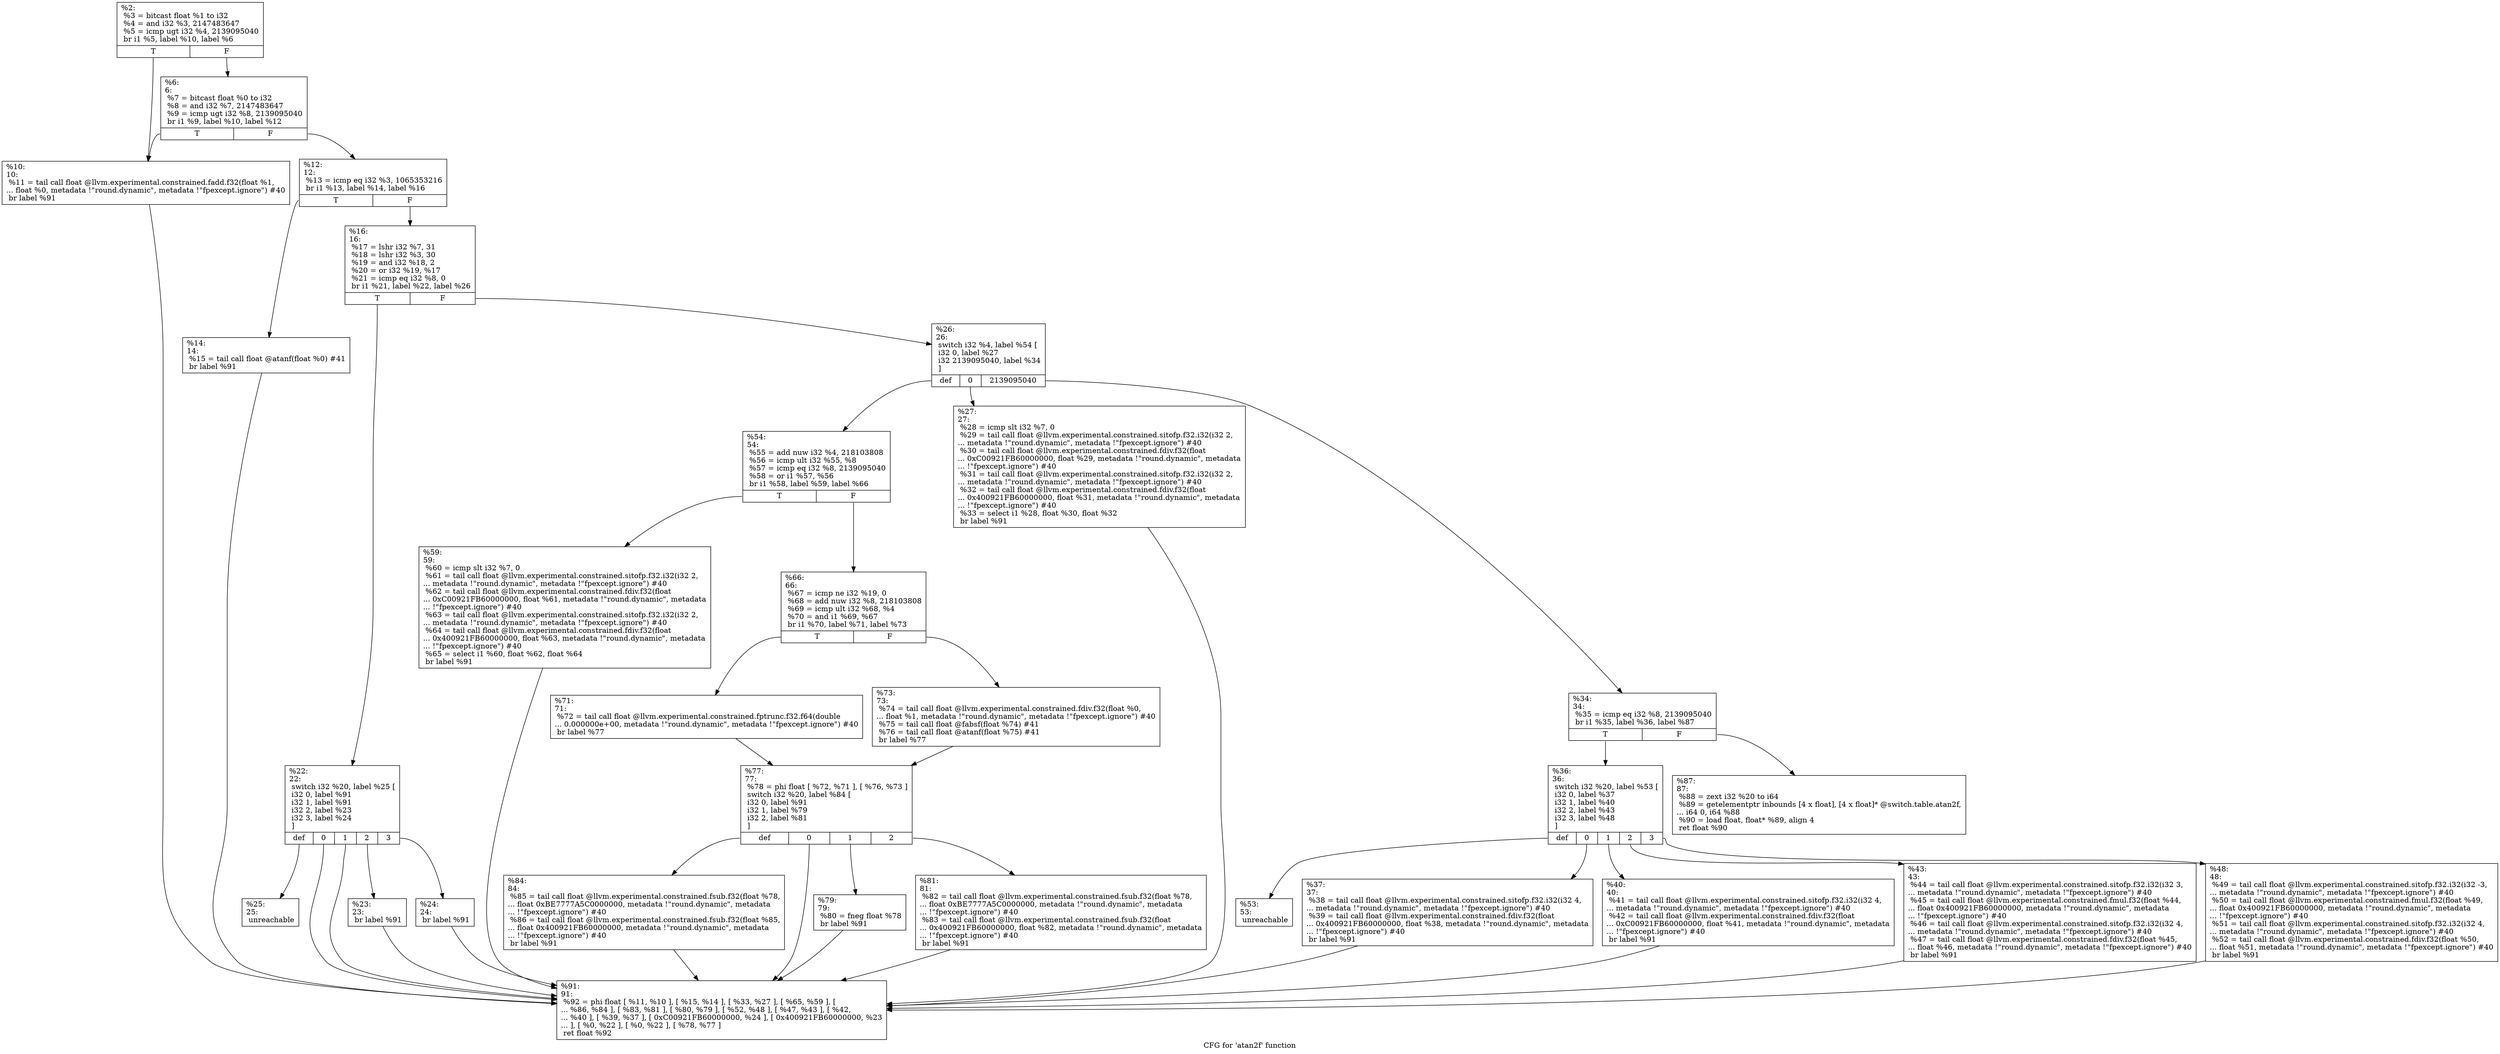 digraph "CFG for 'atan2f' function" {
	label="CFG for 'atan2f' function";

	Node0x1c25770 [shape=record,label="{%2:\l  %3 = bitcast float %1 to i32\l  %4 = and i32 %3, 2147483647\l  %5 = icmp ugt i32 %4, 2139095040\l  br i1 %5, label %10, label %6\l|{<s0>T|<s1>F}}"];
	Node0x1c25770:s0 -> Node0x1c25810;
	Node0x1c25770:s1 -> Node0x1c257c0;
	Node0x1c257c0 [shape=record,label="{%6:\l6:                                                \l  %7 = bitcast float %0 to i32\l  %8 = and i32 %7, 2147483647\l  %9 = icmp ugt i32 %8, 2139095040\l  br i1 %9, label %10, label %12\l|{<s0>T|<s1>F}}"];
	Node0x1c257c0:s0 -> Node0x1c25810;
	Node0x1c257c0:s1 -> Node0x1c25860;
	Node0x1c25810 [shape=record,label="{%10:\l10:                                               \l  %11 = tail call float @llvm.experimental.constrained.fadd.f32(float %1,\l... float %0, metadata !\"round.dynamic\", metadata !\"fpexcept.ignore\") #40\l  br label %91\l}"];
	Node0x1c25810 -> Node0x1c26080;
	Node0x1c25860 [shape=record,label="{%12:\l12:                                               \l  %13 = icmp eq i32 %3, 1065353216\l  br i1 %13, label %14, label %16\l|{<s0>T|<s1>F}}"];
	Node0x1c25860:s0 -> Node0x1c258b0;
	Node0x1c25860:s1 -> Node0x1c25900;
	Node0x1c258b0 [shape=record,label="{%14:\l14:                                               \l  %15 = tail call float @atanf(float %0) #41\l  br label %91\l}"];
	Node0x1c258b0 -> Node0x1c26080;
	Node0x1c25900 [shape=record,label="{%16:\l16:                                               \l  %17 = lshr i32 %7, 31\l  %18 = lshr i32 %3, 30\l  %19 = and i32 %18, 2\l  %20 = or i32 %19, %17\l  %21 = icmp eq i32 %8, 0\l  br i1 %21, label %22, label %26\l|{<s0>T|<s1>F}}"];
	Node0x1c25900:s0 -> Node0x1c25950;
	Node0x1c25900:s1 -> Node0x1c25a90;
	Node0x1c25950 [shape=record,label="{%22:\l22:                                               \l  switch i32 %20, label %25 [\l    i32 0, label %91\l    i32 1, label %91\l    i32 2, label %23\l    i32 3, label %24\l  ]\l|{<s0>def|<s1>0|<s2>1|<s3>2|<s4>3}}"];
	Node0x1c25950:s0 -> Node0x1c25a40;
	Node0x1c25950:s1 -> Node0x1c26080;
	Node0x1c25950:s2 -> Node0x1c26080;
	Node0x1c25950:s3 -> Node0x1c259a0;
	Node0x1c25950:s4 -> Node0x1c259f0;
	Node0x1c259a0 [shape=record,label="{%23:\l23:                                               \l  br label %91\l}"];
	Node0x1c259a0 -> Node0x1c26080;
	Node0x1c259f0 [shape=record,label="{%24:\l24:                                               \l  br label %91\l}"];
	Node0x1c259f0 -> Node0x1c26080;
	Node0x1c25a40 [shape=record,label="{%25:\l25:                                               \l  unreachable\l}"];
	Node0x1c25a90 [shape=record,label="{%26:\l26:                                               \l  switch i32 %4, label %54 [\l    i32 0, label %27\l    i32 2139095040, label %34\l  ]\l|{<s0>def|<s1>0|<s2>2139095040}}"];
	Node0x1c25a90:s0 -> Node0x1c25d60;
	Node0x1c25a90:s1 -> Node0x1c25ae0;
	Node0x1c25a90:s2 -> Node0x1c25b30;
	Node0x1c25ae0 [shape=record,label="{%27:\l27:                                               \l  %28 = icmp slt i32 %7, 0\l  %29 = tail call float @llvm.experimental.constrained.sitofp.f32.i32(i32 2,\l... metadata !\"round.dynamic\", metadata !\"fpexcept.ignore\") #40\l  %30 = tail call float @llvm.experimental.constrained.fdiv.f32(float\l... 0xC00921FB60000000, float %29, metadata !\"round.dynamic\", metadata\l... !\"fpexcept.ignore\") #40\l  %31 = tail call float @llvm.experimental.constrained.sitofp.f32.i32(i32 2,\l... metadata !\"round.dynamic\", metadata !\"fpexcept.ignore\") #40\l  %32 = tail call float @llvm.experimental.constrained.fdiv.f32(float\l... 0x400921FB60000000, float %31, metadata !\"round.dynamic\", metadata\l... !\"fpexcept.ignore\") #40\l  %33 = select i1 %28, float %30, float %32\l  br label %91\l}"];
	Node0x1c25ae0 -> Node0x1c26080;
	Node0x1c25b30 [shape=record,label="{%34:\l34:                                               \l  %35 = icmp eq i32 %8, 2139095040\l  br i1 %35, label %36, label %87\l|{<s0>T|<s1>F}}"];
	Node0x1c25b30:s0 -> Node0x1c25b80;
	Node0x1c25b30:s1 -> Node0x1c26030;
	Node0x1c25b80 [shape=record,label="{%36:\l36:                                               \l  switch i32 %20, label %53 [\l    i32 0, label %37\l    i32 1, label %40\l    i32 2, label %43\l    i32 3, label %48\l  ]\l|{<s0>def|<s1>0|<s2>1|<s3>2|<s4>3}}"];
	Node0x1c25b80:s0 -> Node0x1c25d10;
	Node0x1c25b80:s1 -> Node0x1c25bd0;
	Node0x1c25b80:s2 -> Node0x1c25c20;
	Node0x1c25b80:s3 -> Node0x1c25c70;
	Node0x1c25b80:s4 -> Node0x1c25cc0;
	Node0x1c25bd0 [shape=record,label="{%37:\l37:                                               \l  %38 = tail call float @llvm.experimental.constrained.sitofp.f32.i32(i32 4,\l... metadata !\"round.dynamic\", metadata !\"fpexcept.ignore\") #40\l  %39 = tail call float @llvm.experimental.constrained.fdiv.f32(float\l... 0x400921FB60000000, float %38, metadata !\"round.dynamic\", metadata\l... !\"fpexcept.ignore\") #40\l  br label %91\l}"];
	Node0x1c25bd0 -> Node0x1c26080;
	Node0x1c25c20 [shape=record,label="{%40:\l40:                                               \l  %41 = tail call float @llvm.experimental.constrained.sitofp.f32.i32(i32 4,\l... metadata !\"round.dynamic\", metadata !\"fpexcept.ignore\") #40\l  %42 = tail call float @llvm.experimental.constrained.fdiv.f32(float\l... 0xC00921FB60000000, float %41, metadata !\"round.dynamic\", metadata\l... !\"fpexcept.ignore\") #40\l  br label %91\l}"];
	Node0x1c25c20 -> Node0x1c26080;
	Node0x1c25c70 [shape=record,label="{%43:\l43:                                               \l  %44 = tail call float @llvm.experimental.constrained.sitofp.f32.i32(i32 3,\l... metadata !\"round.dynamic\", metadata !\"fpexcept.ignore\") #40\l  %45 = tail call float @llvm.experimental.constrained.fmul.f32(float %44,\l... float 0x400921FB60000000, metadata !\"round.dynamic\", metadata\l... !\"fpexcept.ignore\") #40\l  %46 = tail call float @llvm.experimental.constrained.sitofp.f32.i32(i32 4,\l... metadata !\"round.dynamic\", metadata !\"fpexcept.ignore\") #40\l  %47 = tail call float @llvm.experimental.constrained.fdiv.f32(float %45,\l... float %46, metadata !\"round.dynamic\", metadata !\"fpexcept.ignore\") #40\l  br label %91\l}"];
	Node0x1c25c70 -> Node0x1c26080;
	Node0x1c25cc0 [shape=record,label="{%48:\l48:                                               \l  %49 = tail call float @llvm.experimental.constrained.sitofp.f32.i32(i32 -3,\l... metadata !\"round.dynamic\", metadata !\"fpexcept.ignore\") #40\l  %50 = tail call float @llvm.experimental.constrained.fmul.f32(float %49,\l... float 0x400921FB60000000, metadata !\"round.dynamic\", metadata\l... !\"fpexcept.ignore\") #40\l  %51 = tail call float @llvm.experimental.constrained.sitofp.f32.i32(i32 4,\l... metadata !\"round.dynamic\", metadata !\"fpexcept.ignore\") #40\l  %52 = tail call float @llvm.experimental.constrained.fdiv.f32(float %50,\l... float %51, metadata !\"round.dynamic\", metadata !\"fpexcept.ignore\") #40\l  br label %91\l}"];
	Node0x1c25cc0 -> Node0x1c26080;
	Node0x1c25d10 [shape=record,label="{%53:\l53:                                               \l  unreachable\l}"];
	Node0x1c25d60 [shape=record,label="{%54:\l54:                                               \l  %55 = add nuw i32 %4, 218103808\l  %56 = icmp ult i32 %55, %8\l  %57 = icmp eq i32 %8, 2139095040\l  %58 = or i1 %57, %56\l  br i1 %58, label %59, label %66\l|{<s0>T|<s1>F}}"];
	Node0x1c25d60:s0 -> Node0x1c25db0;
	Node0x1c25d60:s1 -> Node0x1c25e00;
	Node0x1c25db0 [shape=record,label="{%59:\l59:                                               \l  %60 = icmp slt i32 %7, 0\l  %61 = tail call float @llvm.experimental.constrained.sitofp.f32.i32(i32 2,\l... metadata !\"round.dynamic\", metadata !\"fpexcept.ignore\") #40\l  %62 = tail call float @llvm.experimental.constrained.fdiv.f32(float\l... 0xC00921FB60000000, float %61, metadata !\"round.dynamic\", metadata\l... !\"fpexcept.ignore\") #40\l  %63 = tail call float @llvm.experimental.constrained.sitofp.f32.i32(i32 2,\l... metadata !\"round.dynamic\", metadata !\"fpexcept.ignore\") #40\l  %64 = tail call float @llvm.experimental.constrained.fdiv.f32(float\l... 0x400921FB60000000, float %63, metadata !\"round.dynamic\", metadata\l... !\"fpexcept.ignore\") #40\l  %65 = select i1 %60, float %62, float %64\l  br label %91\l}"];
	Node0x1c25db0 -> Node0x1c26080;
	Node0x1c25e00 [shape=record,label="{%66:\l66:                                               \l  %67 = icmp ne i32 %19, 0\l  %68 = add nuw i32 %8, 218103808\l  %69 = icmp ult i32 %68, %4\l  %70 = and i1 %69, %67\l  br i1 %70, label %71, label %73\l|{<s0>T|<s1>F}}"];
	Node0x1c25e00:s0 -> Node0x1c25e50;
	Node0x1c25e00:s1 -> Node0x1c25ea0;
	Node0x1c25e50 [shape=record,label="{%71:\l71:                                               \l  %72 = tail call float @llvm.experimental.constrained.fptrunc.f32.f64(double\l... 0.000000e+00, metadata !\"round.dynamic\", metadata !\"fpexcept.ignore\") #40\l  br label %77\l}"];
	Node0x1c25e50 -> Node0x1c25ef0;
	Node0x1c25ea0 [shape=record,label="{%73:\l73:                                               \l  %74 = tail call float @llvm.experimental.constrained.fdiv.f32(float %0,\l... float %1, metadata !\"round.dynamic\", metadata !\"fpexcept.ignore\") #40\l  %75 = tail call float @fabsf(float %74) #41\l  %76 = tail call float @atanf(float %75) #41\l  br label %77\l}"];
	Node0x1c25ea0 -> Node0x1c25ef0;
	Node0x1c25ef0 [shape=record,label="{%77:\l77:                                               \l  %78 = phi float [ %72, %71 ], [ %76, %73 ]\l  switch i32 %20, label %84 [\l    i32 0, label %91\l    i32 1, label %79\l    i32 2, label %81\l  ]\l|{<s0>def|<s1>0|<s2>1|<s3>2}}"];
	Node0x1c25ef0:s0 -> Node0x1c25fe0;
	Node0x1c25ef0:s1 -> Node0x1c26080;
	Node0x1c25ef0:s2 -> Node0x1c25f40;
	Node0x1c25ef0:s3 -> Node0x1c25f90;
	Node0x1c25f40 [shape=record,label="{%79:\l79:                                               \l  %80 = fneg float %78\l  br label %91\l}"];
	Node0x1c25f40 -> Node0x1c26080;
	Node0x1c25f90 [shape=record,label="{%81:\l81:                                               \l  %82 = tail call float @llvm.experimental.constrained.fsub.f32(float %78,\l... float 0xBE7777A5C0000000, metadata !\"round.dynamic\", metadata\l... !\"fpexcept.ignore\") #40\l  %83 = tail call float @llvm.experimental.constrained.fsub.f32(float\l... 0x400921FB60000000, float %82, metadata !\"round.dynamic\", metadata\l... !\"fpexcept.ignore\") #40\l  br label %91\l}"];
	Node0x1c25f90 -> Node0x1c26080;
	Node0x1c25fe0 [shape=record,label="{%84:\l84:                                               \l  %85 = tail call float @llvm.experimental.constrained.fsub.f32(float %78,\l... float 0xBE7777A5C0000000, metadata !\"round.dynamic\", metadata\l... !\"fpexcept.ignore\") #40\l  %86 = tail call float @llvm.experimental.constrained.fsub.f32(float %85,\l... float 0x400921FB60000000, metadata !\"round.dynamic\", metadata\l... !\"fpexcept.ignore\") #40\l  br label %91\l}"];
	Node0x1c25fe0 -> Node0x1c26080;
	Node0x1c26030 [shape=record,label="{%87:\l87:                                               \l  %88 = zext i32 %20 to i64\l  %89 = getelementptr inbounds [4 x float], [4 x float]* @switch.table.atan2f,\l... i64 0, i64 %88\l  %90 = load float, float* %89, align 4\l  ret float %90\l}"];
	Node0x1c26080 [shape=record,label="{%91:\l91:                                               \l  %92 = phi float [ %11, %10 ], [ %15, %14 ], [ %33, %27 ], [ %65, %59 ], [\l... %86, %84 ], [ %83, %81 ], [ %80, %79 ], [ %52, %48 ], [ %47, %43 ], [ %42,\l... %40 ], [ %39, %37 ], [ 0xC00921FB60000000, %24 ], [ 0x400921FB60000000, %23\l... ], [ %0, %22 ], [ %0, %22 ], [ %78, %77 ]\l  ret float %92\l}"];
}
